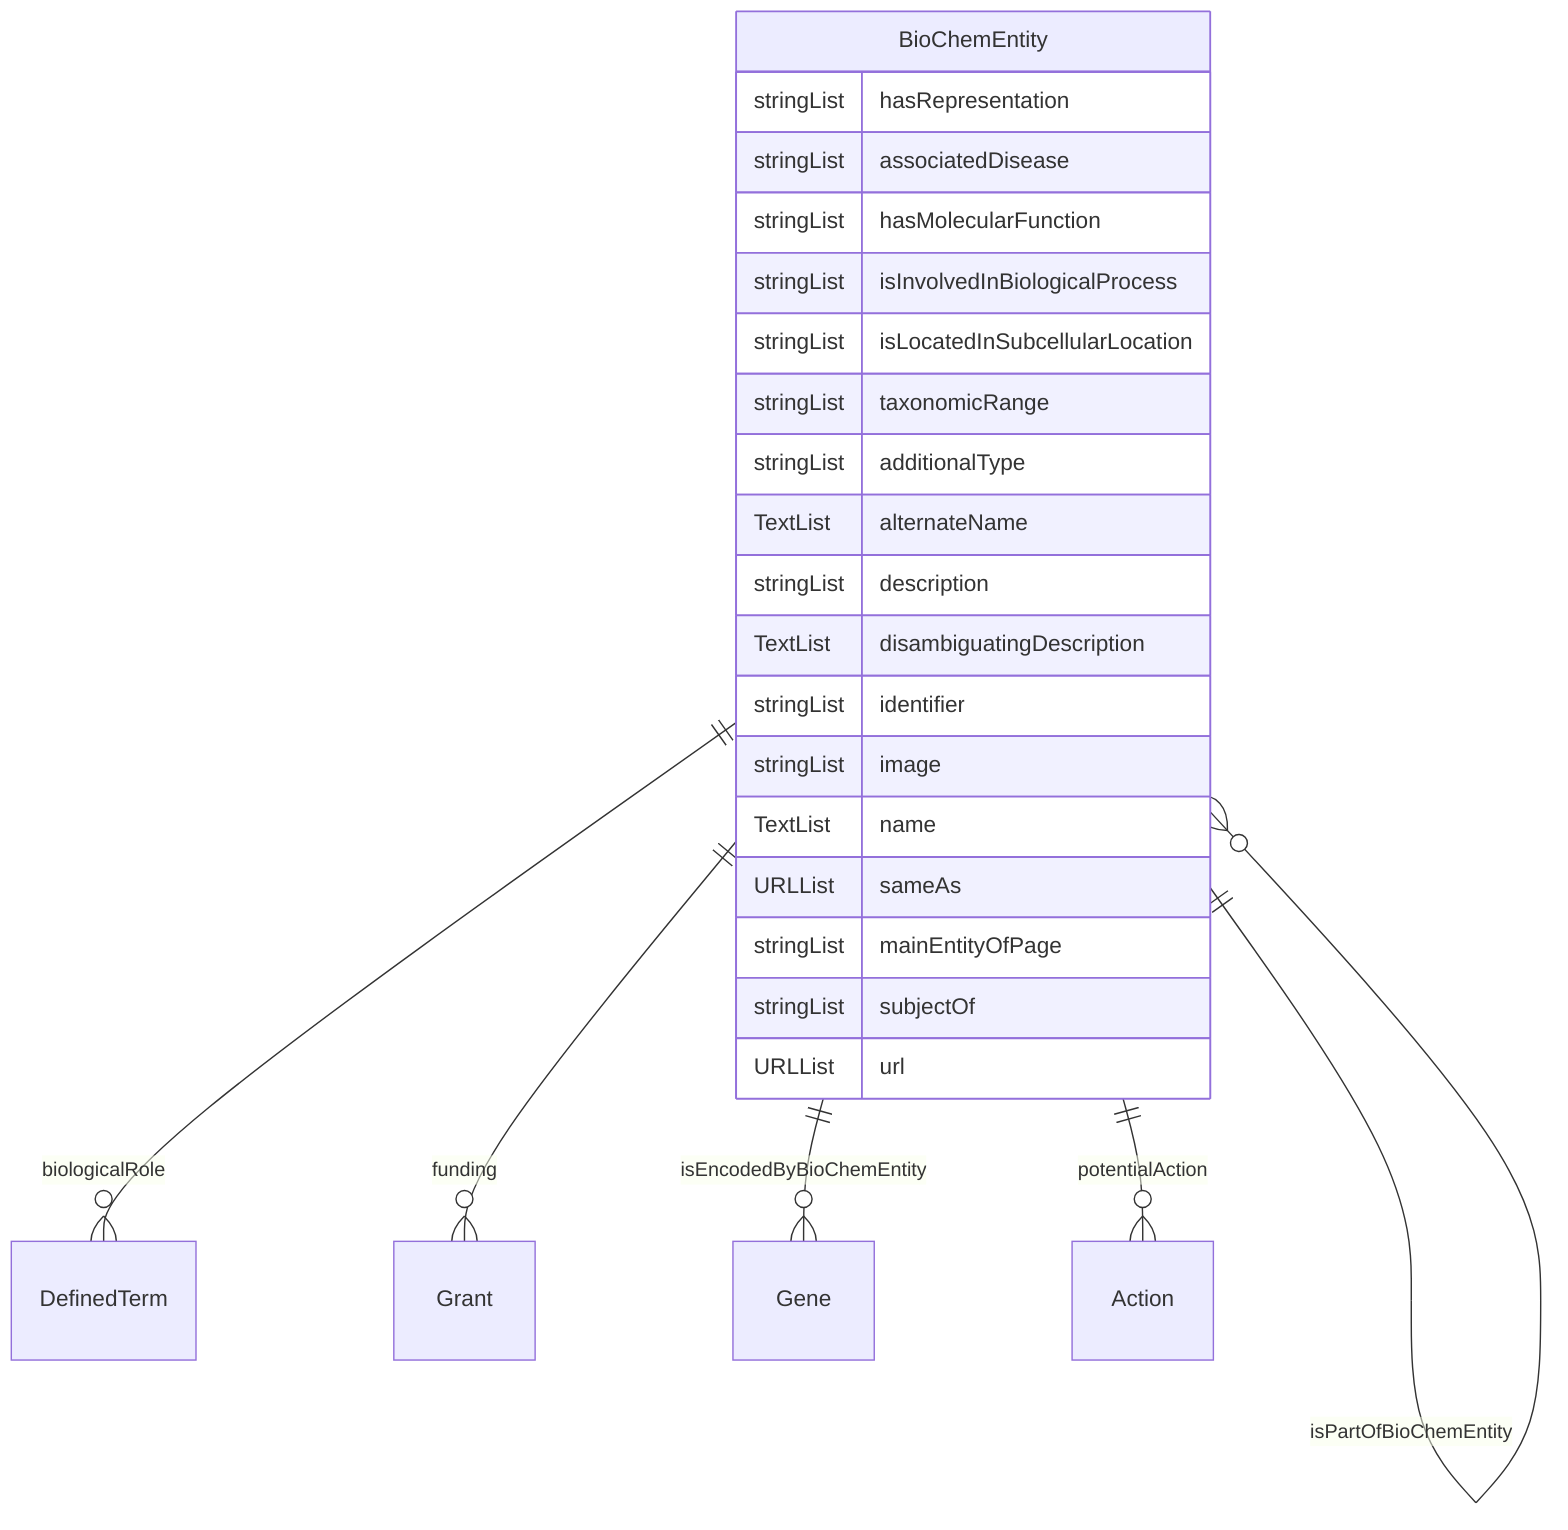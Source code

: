 erDiagram
BioChemEntity {
    stringList hasRepresentation  
    stringList associatedDisease  
    stringList hasMolecularFunction  
    stringList isInvolvedInBiologicalProcess  
    stringList isLocatedInSubcellularLocation  
    stringList taxonomicRange  
    stringList additionalType  
    TextList alternateName  
    stringList description  
    TextList disambiguatingDescription  
    stringList identifier  
    stringList image  
    TextList name  
    URLList sameAs  
    stringList mainEntityOfPage  
    stringList subjectOf  
    URLList url  
}

BioChemEntity ||--}o BioChemEntity : "bioChemInteraction"
BioChemEntity ||--}o BioChemEntity : "bioChemSimilarity"
BioChemEntity ||--}o DefinedTerm : "biologicalRole"
BioChemEntity ||--}o Grant : "funding"
BioChemEntity ||--}o BioChemEntity : "hasBioChemEntityPart"
BioChemEntity ||--}o Gene : "isEncodedByBioChemEntity"
BioChemEntity ||--}o BioChemEntity : "isPartOfBioChemEntity"
BioChemEntity ||--}o Action : "potentialAction"